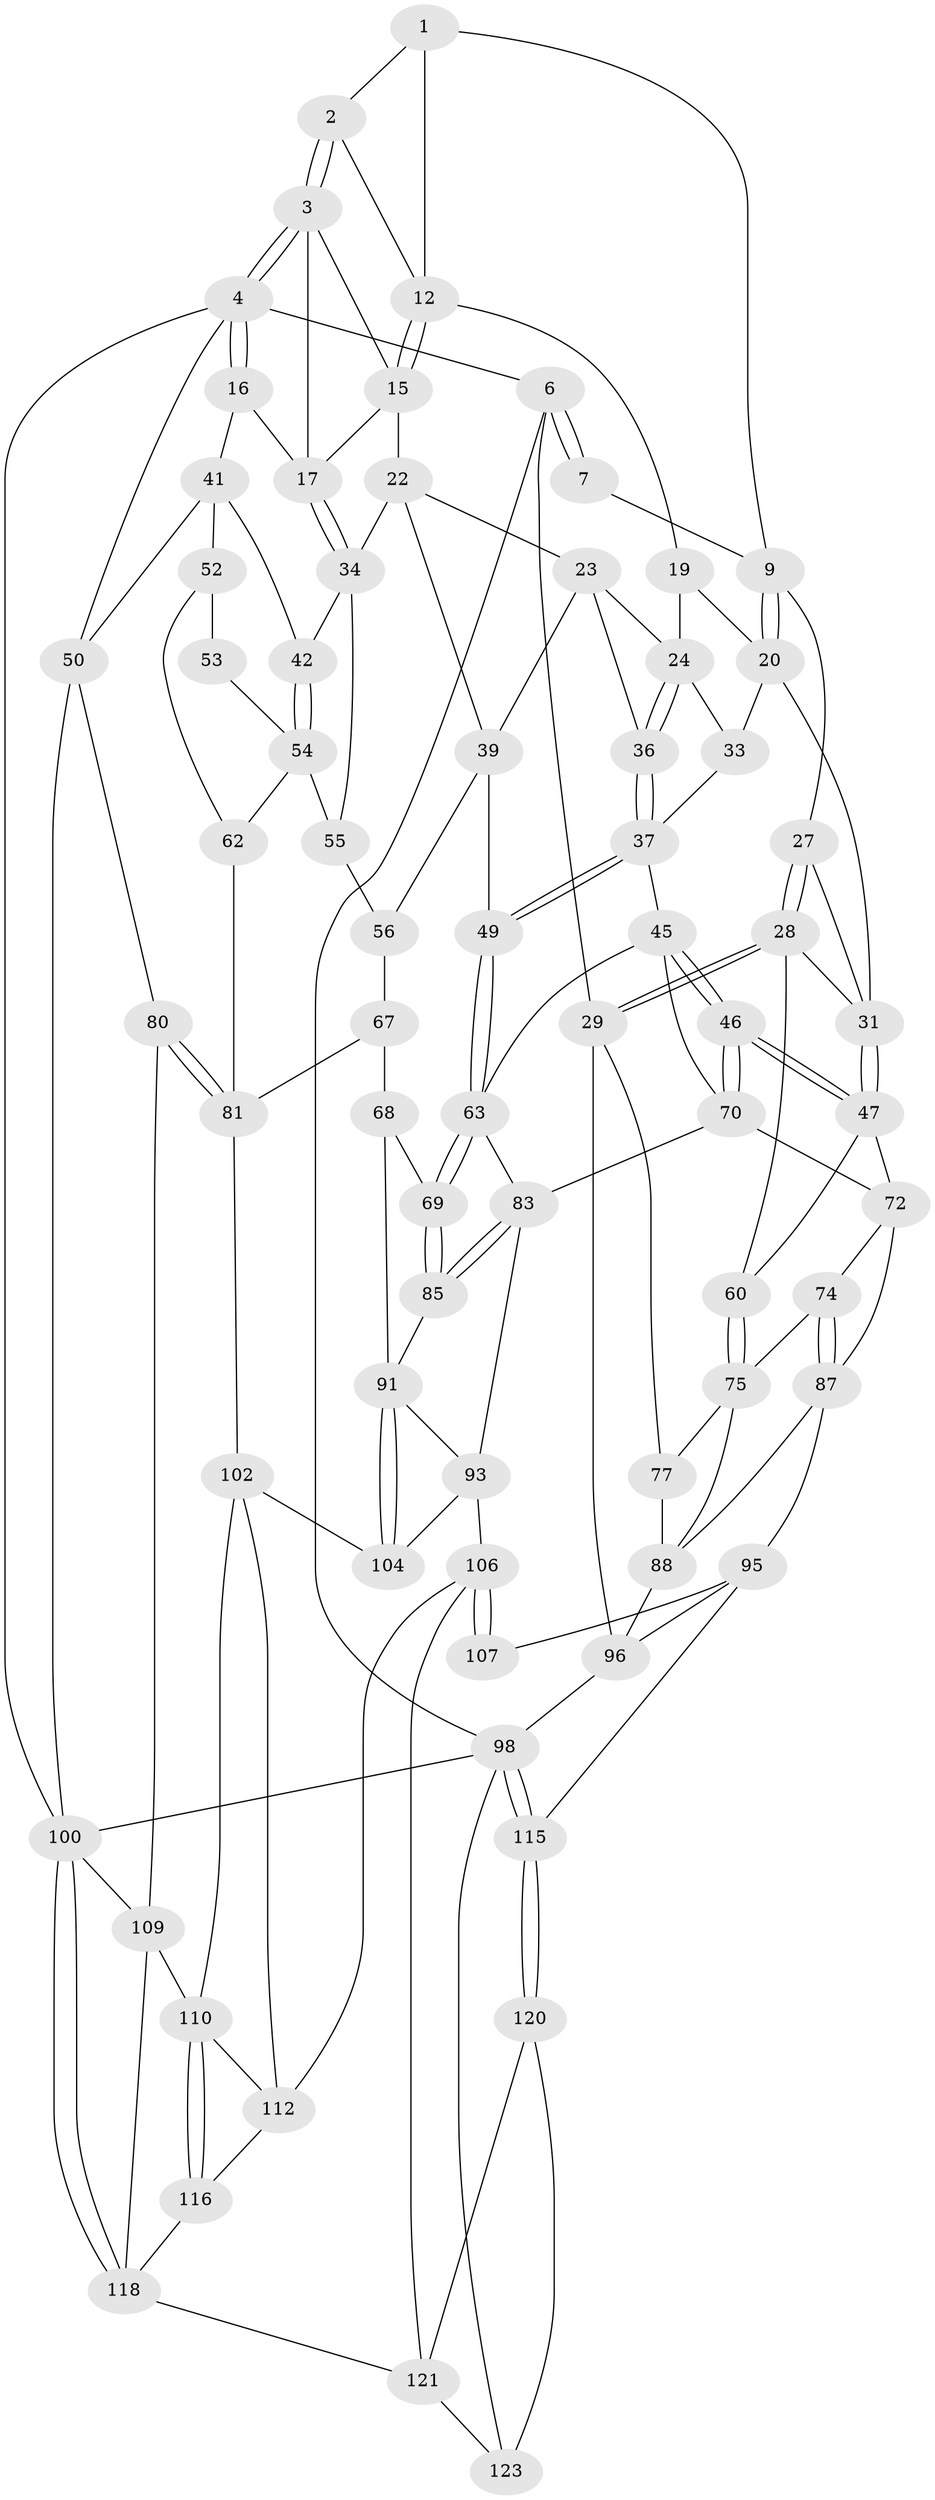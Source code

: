 // original degree distribution, {3: 0.024193548387096774, 4: 0.23387096774193547, 5: 0.5080645161290323, 6: 0.23387096774193547}
// Generated by graph-tools (version 1.1) at 2025/11/02/27/25 16:11:58]
// undirected, 73 vertices, 161 edges
graph export_dot {
graph [start="1"]
  node [color=gray90,style=filled];
  1 [pos="+0.18890513276465848+0",super="+8"];
  2 [pos="+0.44660394911734647+0"];
  3 [pos="+0.7954365581248942+0",super="+14"];
  4 [pos="+1+0",super="+5"];
  6 [pos="+0+0",super="+26"];
  7 [pos="+0.14759406283854296+0",super="+11"];
  9 [pos="+0.20798719500322696+0.08660163724951087",super="+10"];
  12 [pos="+0.4428322919697994+0",super="+13"];
  15 [pos="+0.5353204610868523+0.09972508319525097",super="+21"];
  16 [pos="+0.9165515316505995+0.12391583779074866"];
  17 [pos="+0.714495487044755+0.16972698821068274",super="+18"];
  19 [pos="+0.3599001949618076+0.07502645270555156"];
  20 [pos="+0.2970839023187719+0.13404836133288994",super="+30"];
  22 [pos="+0.5239334993509581+0.13009400360574713",super="+35"];
  23 [pos="+0.4893728047693265+0.15410095577153266",super="+40"];
  24 [pos="+0.47895100121793255+0.15962263743475574",super="+25"];
  27 [pos="+0.13839860189708678+0.13393391455349343"];
  28 [pos="+0+0.2578056406467063",super="+44"];
  29 [pos="+0+0.2504231594709374",super="+78"];
  31 [pos="+0.2649586894885728+0.2697599243217767",super="+32"];
  33 [pos="+0.4034025922993924+0.19388468913200474"];
  34 [pos="+0.6855823413865856+0.24309950476601064",super="+43"];
  36 [pos="+0.47871457755592717+0.27112021136307213"];
  37 [pos="+0.4680995838466253+0.3003412629555189",super="+38"];
  39 [pos="+0.6355957016933378+0.2639262149201481",super="+48"];
  41 [pos="+0.8965921935312031+0.24229627977621096",super="+51"];
  42 [pos="+0.882643732384085+0.2590917576288762"];
  45 [pos="+0.3850668252366397+0.3281567374909298",super="+65"];
  46 [pos="+0.2898693556656882+0.3486073970510601"];
  47 [pos="+0.27742745202423597+0.3403858974049563",super="+59"];
  49 [pos="+0.5451884091288909+0.36008813123608063"];
  50 [pos="+1+0.39221947342883684",super="+79"];
  52 [pos="+1+0.3994306476716431",super="+61"];
  53 [pos="+0.8932775397878447+0.36110372757810255"];
  54 [pos="+0.8761157414303162+0.3511932049410186",super="+57"];
  55 [pos="+0.7492928054763455+0.3514369624644866",super="+58"];
  56 [pos="+0.6480770930998152+0.39305314274625724",super="+66"];
  60 [pos="+0+0.3353535914825741"];
  62 [pos="+0.8439951780136968+0.5425787328477835"];
  63 [pos="+0.5325684991194005+0.4067678837855021",super="+64"];
  67 [pos="+0.6531402770811087+0.45972169725995576",super="+86"];
  68 [pos="+0.6408588408787144+0.468970867524533",super="+90"];
  69 [pos="+0.6336479603997252+0.47215530599653366"];
  70 [pos="+0.32823240442836416+0.47673146498665475",super="+71"];
  72 [pos="+0.26118840633922086+0.6328849327667428",super="+73"];
  74 [pos="+0.12105875858285234+0.48736284294288607"];
  75 [pos="+0.046748608626376476+0.44286413691044924",super="+76"];
  77 [pos="+0.004501830727576295+0.5494506210636224"];
  80 [pos="+0.9844198325565965+0.6547043311336281"];
  81 [pos="+0.8655106640957178+0.5898924301952063",super="+82"];
  83 [pos="+0.5038290763536354+0.5282923354643385",super="+84"];
  85 [pos="+0.6298885974413645+0.47747688070569205"];
  87 [pos="+0.12106401533235508+0.5106456087692577",super="+89"];
  88 [pos="+0.08736002420165499+0.5364230695170716",super="+94"];
  91 [pos="+0.6455016491712448+0.605502040478978",super="+92"];
  93 [pos="+0.49367351391860304+0.5721805498279026",super="+105"];
  95 [pos="+0.2428180372243236+0.6833918354960606",super="+108"];
  96 [pos="+0.11236465336197046+0.6529817670749338",super="+97"];
  98 [pos="+0+1",super="+99"];
  100 [pos="+1+1",super="+101"];
  102 [pos="+0.8247795878696823+0.6365317871251314",super="+103"];
  104 [pos="+0.5882648515254977+0.6839282868229913"];
  106 [pos="+0.359993170894393+0.8266107596443389",super="+114"];
  107 [pos="+0.3056135887689532+0.7790744277416758"];
  109 [pos="+0.8697191278467529+0.811409412981079",super="+117"];
  110 [pos="+0.8373751345106761+0.8041211217212805",super="+111"];
  112 [pos="+0.65626081055485+0.770693625912839",super="+113"];
  115 [pos="+0+0.9222812962840778"];
  116 [pos="+0.6748691348984786+0.9185285672429764"];
  118 [pos="+0.7722199233133097+1",super="+119"];
  120 [pos="+0.15222988698565637+0.8928159763254859",super="+122"];
  121 [pos="+0.3674004810695112+0.8946756958583317",super="+124"];
  123 [pos="+0+1"];
  1 -- 2;
  1 -- 12;
  1 -- 9;
  2 -- 3;
  2 -- 3;
  2 -- 12;
  3 -- 4;
  3 -- 4;
  3 -- 17;
  3 -- 15;
  4 -- 16;
  4 -- 16;
  4 -- 100;
  4 -- 50;
  4 -- 6;
  6 -- 7 [weight=2];
  6 -- 7;
  6 -- 29;
  6 -- 98;
  7 -- 9;
  9 -- 20;
  9 -- 20;
  9 -- 27;
  12 -- 15;
  12 -- 15;
  12 -- 19;
  15 -- 17;
  15 -- 22;
  16 -- 17;
  16 -- 41;
  17 -- 34;
  17 -- 34;
  19 -- 20;
  19 -- 24;
  20 -- 33;
  20 -- 31;
  22 -- 23;
  22 -- 34;
  22 -- 39;
  23 -- 24;
  23 -- 36;
  23 -- 39;
  24 -- 36;
  24 -- 36;
  24 -- 33;
  27 -- 28;
  27 -- 28;
  27 -- 31;
  28 -- 29;
  28 -- 29;
  28 -- 60;
  28 -- 31;
  29 -- 77;
  29 -- 96;
  31 -- 47;
  31 -- 47;
  33 -- 37;
  34 -- 42;
  34 -- 55;
  36 -- 37;
  36 -- 37;
  37 -- 49;
  37 -- 49;
  37 -- 45;
  39 -- 56;
  39 -- 49;
  41 -- 42;
  41 -- 50;
  41 -- 52;
  42 -- 54;
  42 -- 54;
  45 -- 46;
  45 -- 46;
  45 -- 70;
  45 -- 63;
  46 -- 47;
  46 -- 47;
  46 -- 70;
  46 -- 70;
  47 -- 60;
  47 -- 72;
  49 -- 63;
  49 -- 63;
  50 -- 80;
  50 -- 100;
  52 -- 53 [weight=2];
  52 -- 62;
  53 -- 54;
  54 -- 62;
  54 -- 55;
  55 -- 56 [weight=2];
  56 -- 67;
  60 -- 75;
  60 -- 75;
  62 -- 81;
  63 -- 69;
  63 -- 69;
  63 -- 83;
  67 -- 68 [weight=2];
  67 -- 81;
  68 -- 69;
  68 -- 91;
  69 -- 85;
  69 -- 85;
  70 -- 72;
  70 -- 83;
  72 -- 74;
  72 -- 87;
  74 -- 75;
  74 -- 87;
  74 -- 87;
  75 -- 88;
  75 -- 77;
  77 -- 88;
  80 -- 81;
  80 -- 81;
  80 -- 109;
  81 -- 102;
  83 -- 85;
  83 -- 85;
  83 -- 93;
  85 -- 91;
  87 -- 88;
  87 -- 95;
  88 -- 96;
  91 -- 104;
  91 -- 104;
  91 -- 93;
  93 -- 104;
  93 -- 106;
  95 -- 96;
  95 -- 115;
  95 -- 107;
  96 -- 98;
  98 -- 115;
  98 -- 115;
  98 -- 123;
  98 -- 100;
  100 -- 118;
  100 -- 118;
  100 -- 109;
  102 -- 110;
  102 -- 104;
  102 -- 112;
  106 -- 107;
  106 -- 107;
  106 -- 112;
  106 -- 121;
  109 -- 110;
  109 -- 118;
  110 -- 116;
  110 -- 116;
  110 -- 112;
  112 -- 116;
  115 -- 120;
  115 -- 120;
  116 -- 118;
  118 -- 121;
  120 -- 121;
  120 -- 123;
  121 -- 123;
}
